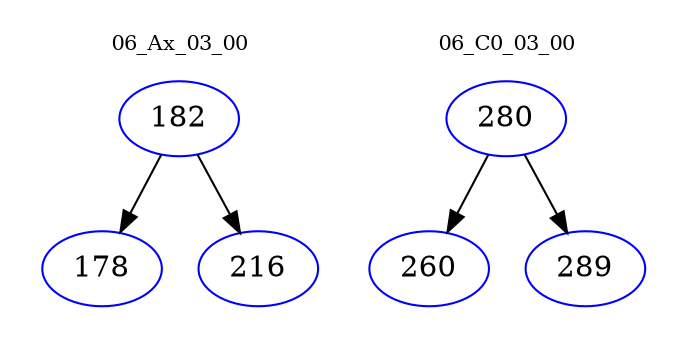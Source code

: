 digraph{
subgraph cluster_0 {
color = white
label = "06_Ax_03_00";
fontsize=10;
T0_182 [label="182", color="blue"]
T0_182 -> T0_178 [color="black"]
T0_178 [label="178", color="blue"]
T0_182 -> T0_216 [color="black"]
T0_216 [label="216", color="blue"]
}
subgraph cluster_1 {
color = white
label = "06_C0_03_00";
fontsize=10;
T1_280 [label="280", color="blue"]
T1_280 -> T1_260 [color="black"]
T1_260 [label="260", color="blue"]
T1_280 -> T1_289 [color="black"]
T1_289 [label="289", color="blue"]
}
}
